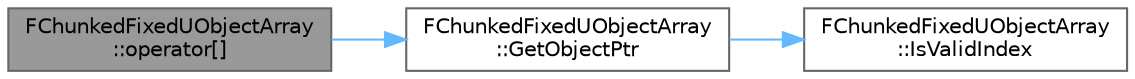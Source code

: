 digraph "FChunkedFixedUObjectArray::operator[]"
{
 // INTERACTIVE_SVG=YES
 // LATEX_PDF_SIZE
  bgcolor="transparent";
  edge [fontname=Helvetica,fontsize=10,labelfontname=Helvetica,labelfontsize=10];
  node [fontname=Helvetica,fontsize=10,shape=box,height=0.2,width=0.4];
  rankdir="LR";
  Node1 [id="Node000001",label="FChunkedFixedUObjectArray\l::operator[]",height=0.2,width=0.4,color="gray40", fillcolor="grey60", style="filled", fontcolor="black",tooltip="Return a reference to an element."];
  Node1 -> Node2 [id="edge1_Node000001_Node000002",color="steelblue1",style="solid",tooltip=" "];
  Node2 [id="Node000002",label="FChunkedFixedUObjectArray\l::GetObjectPtr",height=0.2,width=0.4,color="grey40", fillcolor="white", style="filled",URL="$dd/d95/classFChunkedFixedUObjectArray.html#ae9c4bce08b40f1634283032a5f368f40",tooltip="Return a pointer to the pointer to a given element."];
  Node2 -> Node3 [id="edge2_Node000002_Node000003",color="steelblue1",style="solid",tooltip=" "];
  Node3 [id="Node000003",label="FChunkedFixedUObjectArray\l::IsValidIndex",height=0.2,width=0.4,color="grey40", fillcolor="white", style="filled",URL="$dd/d95/classFChunkedFixedUObjectArray.html#a3660c2ab966c3259e940705058ffcfc5",tooltip="Return if this index is valid Thread safe, if it is valid now, it is valid forever."];
}
